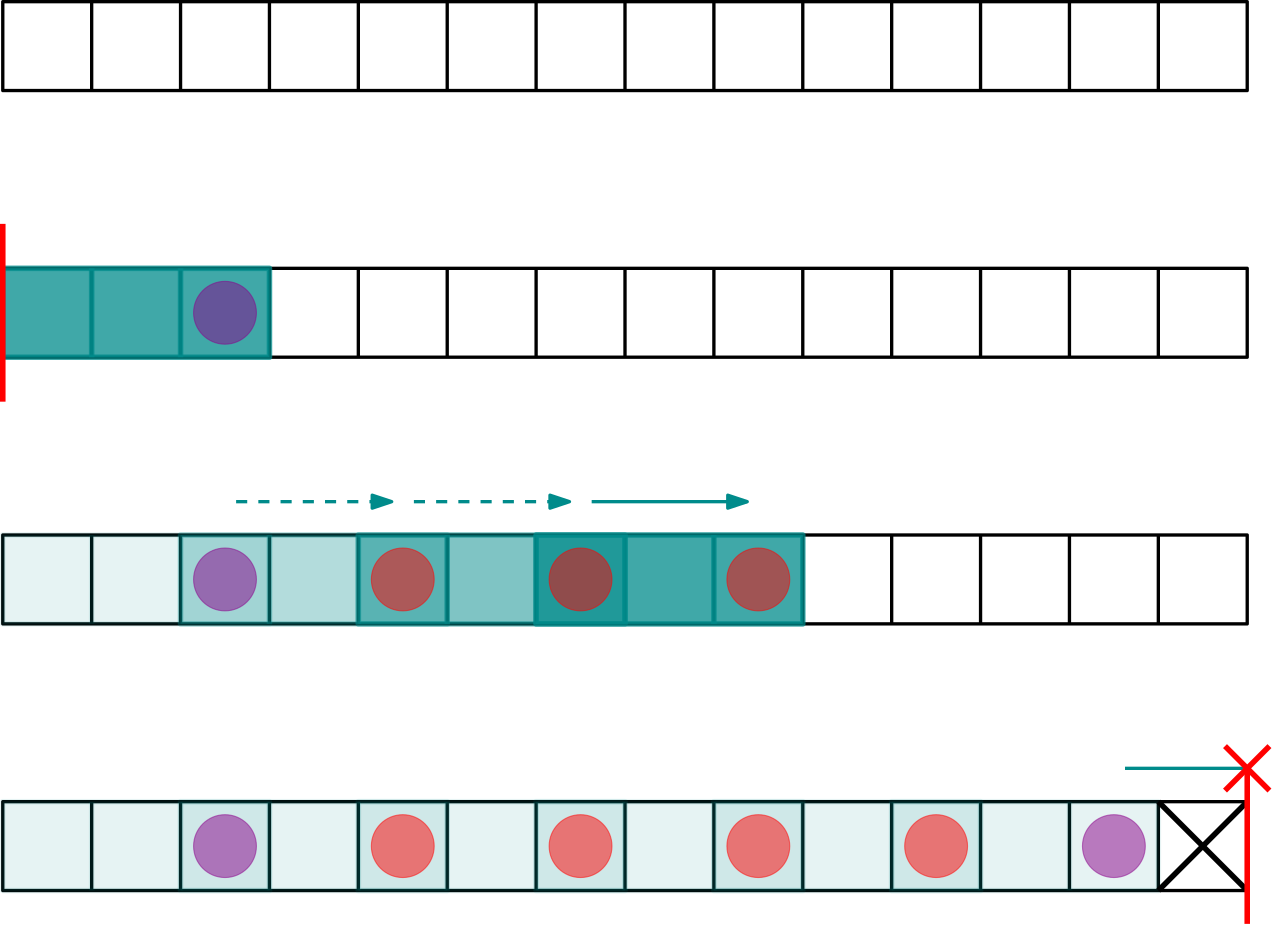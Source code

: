 <?xml version="1.0"?>
<!DOCTYPE ipe SYSTEM "ipe.dtd">
<ipe version="70206" creator="Ipe 7.2.7">
<info created="D:20180427152900" modified="D:20180427173145"/>
<ipestyle name="basic">
<symbol name="arrow/arc(spx)">
<path stroke="sym-stroke" fill="sym-stroke" pen="sym-pen">
0 0 m
-1 0.333 l
-1 -0.333 l
h
</path>
</symbol>
<symbol name="arrow/farc(spx)">
<path stroke="sym-stroke" fill="white" pen="sym-pen">
0 0 m
-1 0.333 l
-1 -0.333 l
h
</path>
</symbol>
<symbol name="arrow/ptarc(spx)">
<path stroke="sym-stroke" fill="sym-stroke" pen="sym-pen">
0 0 m
-1 0.333 l
-0.8 0 l
-1 -0.333 l
h
</path>
</symbol>
<symbol name="arrow/fptarc(spx)">
<path stroke="sym-stroke" fill="white" pen="sym-pen">
0 0 m
-1 0.333 l
-0.8 0 l
-1 -0.333 l
h
</path>
</symbol>
<symbol name="mark/circle(sx)" transformations="translations">
<path fill="sym-stroke">
0.6 0 0 0.6 0 0 e
0.4 0 0 0.4 0 0 e
</path>
</symbol>
<symbol name="mark/disk(sx)" transformations="translations">
<path fill="sym-stroke">
0.6 0 0 0.6 0 0 e
</path>
</symbol>
<symbol name="mark/fdisk(sfx)" transformations="translations">
<group>
<path fill="sym-fill">
0.5 0 0 0.5 0 0 e
</path>
<path fill="sym-stroke" fillrule="eofill">
0.6 0 0 0.6 0 0 e
0.4 0 0 0.4 0 0 e
</path>
</group>
</symbol>
<symbol name="mark/box(sx)" transformations="translations">
<path fill="sym-stroke" fillrule="eofill">
-0.6 -0.6 m
0.6 -0.6 l
0.6 0.6 l
-0.6 0.6 l
h
-0.4 -0.4 m
0.4 -0.4 l
0.4 0.4 l
-0.4 0.4 l
h
</path>
</symbol>
<symbol name="mark/square(sx)" transformations="translations">
<path fill="sym-stroke">
-0.6 -0.6 m
0.6 -0.6 l
0.6 0.6 l
-0.6 0.6 l
h
</path>
</symbol>
<symbol name="mark/fsquare(sfx)" transformations="translations">
<group>
<path fill="sym-fill">
-0.5 -0.5 m
0.5 -0.5 l
0.5 0.5 l
-0.5 0.5 l
h
</path>
<path fill="sym-stroke" fillrule="eofill">
-0.6 -0.6 m
0.6 -0.6 l
0.6 0.6 l
-0.6 0.6 l
h
-0.4 -0.4 m
0.4 -0.4 l
0.4 0.4 l
-0.4 0.4 l
h
</path>
</group>
</symbol>
<symbol name="mark/cross(sx)" transformations="translations">
<group>
<path fill="sym-stroke">
-0.43 -0.57 m
0.57 0.43 l
0.43 0.57 l
-0.57 -0.43 l
h
</path>
<path fill="sym-stroke">
-0.43 0.57 m
0.57 -0.43 l
0.43 -0.57 l
-0.57 0.43 l
h
</path>
</group>
</symbol>
<symbol name="arrow/fnormal(spx)">
<path stroke="sym-stroke" fill="white" pen="sym-pen">
0 0 m
-1 0.333 l
-1 -0.333 l
h
</path>
</symbol>
<symbol name="arrow/pointed(spx)">
<path stroke="sym-stroke" fill="sym-stroke" pen="sym-pen">
0 0 m
-1 0.333 l
-0.8 0 l
-1 -0.333 l
h
</path>
</symbol>
<symbol name="arrow/fpointed(spx)">
<path stroke="sym-stroke" fill="white" pen="sym-pen">
0 0 m
-1 0.333 l
-0.8 0 l
-1 -0.333 l
h
</path>
</symbol>
<symbol name="arrow/linear(spx)">
<path stroke="sym-stroke" pen="sym-pen">
-1 0.333 m
0 0 l
-1 -0.333 l
</path>
</symbol>
<symbol name="arrow/fdouble(spx)">
<path stroke="sym-stroke" fill="white" pen="sym-pen">
0 0 m
-1 0.333 l
-1 -0.333 l
h
-1 0 m
-2 0.333 l
-2 -0.333 l
h
</path>
</symbol>
<symbol name="arrow/double(spx)">
<path stroke="sym-stroke" fill="sym-stroke" pen="sym-pen">
0 0 m
-1 0.333 l
-1 -0.333 l
h
-1 0 m
-2 0.333 l
-2 -0.333 l
h
</path>
</symbol>
<pen name="heavier" value="0.8"/>
<pen name="fat" value="1.2"/>
<pen name="ultrafat" value="2"/>
<symbolsize name="large" value="5"/>
<symbolsize name="small" value="2"/>
<symbolsize name="tiny" value="1.1"/>
<arrowsize name="large" value="10"/>
<arrowsize name="small" value="5"/>
<arrowsize name="tiny" value="3"/>
<color name="red" value="1 0 0"/>
<color name="green" value="0 1 0"/>
<color name="blue" value="0 0 1"/>
<color name="yellow" value="1 1 0"/>
<color name="orange" value="1 0.647 0"/>
<color name="gold" value="1 0.843 0"/>
<color name="purple" value="0.627 0.125 0.941"/>
<color name="gray" value="0.745"/>
<color name="brown" value="0.647 0.165 0.165"/>
<color name="navy" value="0 0 0.502"/>
<color name="pink" value="1 0.753 0.796"/>
<color name="seagreen" value="0.18 0.545 0.341"/>
<color name="turquoise" value="0.251 0.878 0.816"/>
<color name="violet" value="0.933 0.51 0.933"/>
<color name="darkblue" value="0 0 0.545"/>
<color name="darkcyan" value="0 0.545 0.545"/>
<color name="darkgray" value="0.663"/>
<color name="darkgreen" value="0 0.392 0"/>
<color name="darkmagenta" value="0.545 0 0.545"/>
<color name="darkorange" value="1 0.549 0"/>
<color name="darkred" value="0.545 0 0"/>
<color name="lightblue" value="0.678 0.847 0.902"/>
<color name="lightcyan" value="0.878 1 1"/>
<color name="lightgray" value="0.827"/>
<color name="lightgreen" value="0.565 0.933 0.565"/>
<color name="lightyellow" value="1 1 0.878"/>
<dashstyle name="dashed" value="[4] 0"/>
<dashstyle name="dotted" value="[1 3] 0"/>
<dashstyle name="dash dotted" value="[4 2 1 2] 0"/>
<dashstyle name="dash dot dotted" value="[4 2 1 2 1 2] 0"/>
<textsize name="large" value="\large"/>
<textsize name="Large" value="\Large"/>
<textsize name="LARGE" value="\LARGE"/>
<textsize name="huge" value="\huge"/>
<textsize name="Huge" value="\Huge"/>
<textsize name="small" value="\small"/>
<textsize name="footnote" value="\footnotesize"/>
<textsize name="tiny" value="\tiny"/>
<textstyle name="center" begin="\begin{center}" end="\end{center}"/>
<textstyle name="itemize" begin="\begin{itemize}" end="\end{itemize}"/>
<textstyle name="item" begin="\begin{itemize}\item{}" end="\end{itemize}"/>
<gridsize name="4 pts" value="4"/>
<gridsize name="8 pts (~3 mm)" value="8"/>
<gridsize name="16 pts (~6 mm)" value="16"/>
<gridsize name="32 pts (~12 mm)" value="32"/>
<gridsize name="10 pts (~3.5 mm)" value="10"/>
<gridsize name="20 pts (~7 mm)" value="20"/>
<gridsize name="14 pts (~5 mm)" value="14"/>
<gridsize name="28 pts (~10 mm)" value="28"/>
<gridsize name="56 pts (~20 mm)" value="56"/>
<anglesize name="90 deg" value="90"/>
<anglesize name="60 deg" value="60"/>
<anglesize name="45 deg" value="45"/>
<anglesize name="30 deg" value="30"/>
<anglesize name="22.5 deg" value="22.5"/>
<opacity name="10%" value="0.1"/>
<opacity name="30%" value="0.3"/>
<opacity name="50%" value="0.5"/>
<opacity name="75%" value="0.75"/>
<tiling name="falling" angle="-60" step="4" width="1"/>
<tiling name="rising" angle="30" step="4" width="1"/>
</ipestyle>
<page>
<layer name="alpha"/>
<view layers="alpha" active="alpha"/>
<path layer="alpha" stroke="black" pen="fat">
96 704 m
96 672 l
544 672 l
544 704 l
h
</path>
<path stroke="black" pen="fat">
128 704 m
128 672 l
</path>
<path stroke="black" pen="fat">
160 704 m
160 672 l
</path>
<path stroke="black" pen="fat">
192 704 m
192 672 l
</path>
<path stroke="black" pen="fat">
224 704 m
224 672 l
</path>
<path stroke="black" pen="fat">
256 704 m
256 672 l
</path>
<path stroke="black" pen="fat">
288 704 m
288 672 l
</path>
<path stroke="black" pen="fat">
320 704 m
320 672 l
</path>
<path stroke="black" pen="fat">
352 704 m
352 672 l
</path>
<path stroke="black" pen="fat">
384 704 m
384 672 l
</path>
<path stroke="black" pen="fat">
416 704 m
416 672 l
</path>
<path stroke="black" pen="fat">
448 704 m
448 672 l
</path>
<path stroke="black" pen="fat">
480 704 m
480 672 l
</path>
<path stroke="black" pen="fat">
512 704 m
512 672 l
</path>
<path matrix="1 0 0 1 0 96" stroke="black" pen="fat">
96 704 m
96 672 l
544 672 l
544 704 l
h
</path>
<path matrix="1 0 0 1 0 96" stroke="black" pen="fat">
128 704 m
128 672 l
</path>
<path matrix="1 0 0 1 0 96" stroke="black" pen="fat">
160 704 m
160 672 l
</path>
<path matrix="1 0 0 1 0 96" stroke="black" pen="fat">
192 704 m
192 672 l
</path>
<path matrix="1 0 0 1 0 96" stroke="black" pen="fat">
224 704 m
224 672 l
</path>
<path matrix="1 0 0 1 0 96" stroke="black" pen="fat">
256 704 m
256 672 l
</path>
<path matrix="1 0 0 1 0 96" stroke="black" pen="fat">
288 704 m
288 672 l
</path>
<path matrix="1 0 0 1 0 96" stroke="black" pen="fat">
320 704 m
320 672 l
</path>
<path matrix="1 0 0 1 0 96" stroke="black" pen="fat">
352 704 m
352 672 l
</path>
<path matrix="1 0 0 1 0 96" stroke="black" pen="fat">
384 704 m
384 672 l
</path>
<path matrix="1 0 0 1 0 96" stroke="black" pen="fat">
416 704 m
416 672 l
</path>
<path matrix="1 0 0 1 0 96" stroke="black" pen="fat">
448 704 m
448 672 l
</path>
<path matrix="1 0 0 1 0 96" stroke="black" pen="fat">
480 704 m
480 672 l
</path>
<path matrix="1 0 0 1 0 96" stroke="black" pen="fat">
512 704 m
512 672 l
</path>
<path matrix="1 0 0 1 0 -96" stroke="black" pen="fat">
96 704 m
96 672 l
544 672 l
544 704 l
h
</path>
<path matrix="1 0 0 1 0 -96" stroke="black" pen="fat">
128 704 m
128 672 l
</path>
<path matrix="1 0 0 1 0 -96" stroke="black" pen="fat">
160 704 m
160 672 l
</path>
<path matrix="1 0 0 1 0 -96" stroke="black" pen="fat">
192 704 m
192 672 l
</path>
<path matrix="1 0 0 1 0 -96" stroke="black" pen="fat">
224 704 m
224 672 l
</path>
<path matrix="1 0 0 1 0 -96" stroke="black" pen="fat">
256 704 m
256 672 l
</path>
<path matrix="1 0 0 1 0 -96" stroke="black" pen="fat">
288 704 m
288 672 l
</path>
<path matrix="1 0 0 1 0 -96" stroke="black" pen="fat">
320 704 m
320 672 l
</path>
<path matrix="1 0 0 1 0 -96" stroke="black" pen="fat">
352 704 m
352 672 l
</path>
<path matrix="1 0 0 1 0 -96" stroke="black" pen="fat">
384 704 m
384 672 l
</path>
<path matrix="1 0 0 1 0 -96" stroke="black" pen="fat">
416 704 m
416 672 l
</path>
<path matrix="1 0 0 1 0 -96" stroke="black" pen="fat">
448 704 m
448 672 l
</path>
<path matrix="1 0 0 1 0 -96" stroke="black" pen="fat">
480 704 m
480 672 l
</path>
<path matrix="1 0 0 1 0 -96" stroke="black" pen="fat">
512 704 m
512 672 l
</path>
<path matrix="1 0 0 1 0 -192" stroke="black" pen="fat">
96 704 m
96 672 l
544 672 l
544 704 l
h
</path>
<path matrix="1 0 0 1 0 -192" stroke="black" pen="fat">
128 704 m
128 672 l
</path>
<path matrix="1 0 0 1 0 -192" stroke="black" pen="fat">
160 704 m
160 672 l
</path>
<path matrix="1 0 0 1 0 -192" stroke="black" pen="fat">
192 704 m
192 672 l
</path>
<path matrix="1 0 0 1 0 -192" stroke="black" pen="fat">
224 704 m
224 672 l
</path>
<path matrix="1 0 0 1 0 -192" stroke="black" pen="fat">
256 704 m
256 672 l
</path>
<path matrix="1 0 0 1 0 -192" stroke="black" pen="fat">
288 704 m
288 672 l
</path>
<path matrix="1 0 0 1 0 -192" stroke="black" pen="fat">
320 704 m
320 672 l
</path>
<path matrix="1 0 0 1 0 -192" stroke="black" pen="fat">
352 704 m
352 672 l
</path>
<path matrix="1 0 0 1 0 -192" stroke="black" pen="fat">
384 704 m
384 672 l
</path>
<path matrix="1 0 0 1 0 -192" stroke="black" pen="fat">
416 704 m
416 672 l
</path>
<path matrix="1 0 0 1 0 -192" stroke="black" pen="fat">
448 704 m
448 672 l
</path>
<path matrix="1 0 0 1 0 -192" stroke="black" pen="fat">
480 704 m
480 672 l
</path>
<path matrix="1 0 0 1 0 -192" stroke="black" pen="fat">
512 704 m
512 672 l
</path>
<path matrix="1 0 0 1 0 128" stroke="darkcyan" fill="darkcyan" pen="ultrafat" opacity="75%">
96 576 m
96 544 l
192 544 l
192 576 l
h
</path>
<path matrix="1 0 0 1 0 128" stroke="darkcyan" fill="darkcyan" pen="ultrafat" opacity="75%">
128 576 m
128 544 l
</path>
<path matrix="1 0 0 1 0 128" stroke="darkcyan" fill="darkcyan" pen="ultrafat" opacity="75%">
160 576 m
160 544 l
</path>
<path matrix="1 0 0 1 0 32" stroke="darkcyan" fill="darkcyan" pen="ultrafat" opacity="10%">
96 576 m
96 544 l
192 544 l
192 576 l
h
</path>
<path matrix="1 0 0 1 0 32" stroke="darkcyan" fill="darkcyan" pen="ultrafat" opacity="10%">
128 576 m
128 544 l
</path>
<path matrix="1 0 0 1 0 32" stroke="darkcyan" fill="darkcyan" pen="ultrafat" opacity="10%">
160 576 m
160 544 l
</path>
<path matrix="1 0 0 1 0 -64" stroke="darkcyan" fill="darkcyan" pen="ultrafat" opacity="10%">
96 576 m
96 544 l
192 544 l
192 576 l
h
</path>
<path matrix="1 0 0 1 0 -64" stroke="darkcyan" fill="darkcyan" pen="ultrafat" opacity="10%">
128 576 m
128 544 l
</path>
<path matrix="1 0 0 1 0 -64" stroke="darkcyan" fill="darkcyan" pen="ultrafat" opacity="10%">
160 576 m
160 544 l
</path>
<path matrix="1 0 0 1 64 -64" stroke="darkcyan" fill="darkcyan" pen="ultrafat" opacity="10%">
96 576 m
96 544 l
192 544 l
192 576 l
h
</path>
<path matrix="1 0 0 1 64 -64" stroke="darkcyan" fill="darkcyan" pen="ultrafat" opacity="10%">
128 576 m
128 544 l
</path>
<path matrix="1 0 0 1 64 -64" stroke="darkcyan" fill="darkcyan" pen="ultrafat" opacity="10%">
160 576 m
160 544 l
</path>
<path matrix="1 0 0 1 128 -64" stroke="darkcyan" fill="darkcyan" pen="ultrafat" opacity="10%">
96 576 m
96 544 l
192 544 l
192 576 l
h
</path>
<path matrix="1 0 0 1 128 -64" stroke="darkcyan" fill="darkcyan" pen="ultrafat" opacity="10%">
128 576 m
128 544 l
</path>
<path matrix="1 0 0 1 128 -64" stroke="darkcyan" fill="darkcyan" pen="ultrafat" opacity="10%">
160 576 m
160 544 l
</path>
<path matrix="1 0 0 1 192 -64" stroke="darkcyan" fill="darkcyan" pen="ultrafat" opacity="10%">
96 576 m
96 544 l
192 544 l
192 576 l
h
</path>
<path matrix="1 0 0 1 192 -64" stroke="darkcyan" fill="darkcyan" pen="ultrafat" opacity="10%">
128 576 m
128 544 l
</path>
<path matrix="1 0 0 1 192 -64" stroke="darkcyan" fill="darkcyan" pen="ultrafat" opacity="10%">
160 576 m
160 544 l
</path>
<path matrix="1 0 0 1 256 -64" stroke="darkcyan" fill="darkcyan" pen="ultrafat" opacity="10%">
96 576 m
96 544 l
192 544 l
192 576 l
h
</path>
<path matrix="1 0 0 1 256 -64" stroke="darkcyan" fill="darkcyan" pen="ultrafat" opacity="10%">
128 576 m
128 544 l
</path>
<path matrix="1 0 0 1 256 -64" stroke="darkcyan" fill="darkcyan" pen="ultrafat" opacity="10%">
160 576 m
160 544 l
</path>
<path matrix="1 0 0 1 320 -64" stroke="darkcyan" fill="darkcyan" pen="ultrafat" opacity="10%">
96 576 m
96 544 l
192 544 l
192 576 l
h
</path>
<path matrix="1 0 0 1 320 -64" stroke="darkcyan" fill="darkcyan" pen="ultrafat" opacity="10%">
128 576 m
128 544 l
</path>
<path matrix="1 0 0 1 320 -64" stroke="darkcyan" fill="darkcyan" pen="ultrafat" opacity="10%">
160 576 m
160 544 l
</path>
<path matrix="1 0 0 1 64 32" stroke="darkcyan" fill="darkcyan" pen="ultrafat" opacity="30%">
96 576 m
96 544 l
192 544 l
192 576 l
h
</path>
<path matrix="1 0 0 1 64 32" stroke="darkcyan" fill="darkcyan" pen="ultrafat" opacity="30%">
128 576 m
128 544 l
</path>
<path matrix="1 0 0 1 64 32" stroke="darkcyan" fill="darkcyan" pen="ultrafat" opacity="30%">
160 576 m
160 544 l
</path>
<path matrix="1 0 0 1 128 32" stroke="darkcyan" fill="darkcyan" pen="ultrafat" opacity="50%">
96 576 m
96 544 l
192 544 l
192 576 l
h
</path>
<path matrix="1 0 0 1 128 32" stroke="darkcyan" fill="darkcyan" pen="ultrafat" opacity="50%">
128 576 m
128 544 l
</path>
<path matrix="1 0 0 1 128 32" stroke="darkcyan" fill="darkcyan" pen="ultrafat" opacity="50%">
160 576 m
160 544 l
</path>
<path matrix="1 0 0 1 192 32" stroke="darkcyan" fill="darkcyan" pen="ultrafat" opacity="75%">
96 576 m
96 544 l
192 544 l
192 576 l
h
</path>
<path matrix="1 0 0 1 192 32" stroke="darkcyan" fill="darkcyan" pen="ultrafat" opacity="75%">
128 576 m
128 544 l
</path>
<path matrix="1 0 0 1 192 32" stroke="darkcyan" fill="darkcyan" pen="ultrafat" opacity="75%">
160 576 m
160 544 l
</path>
<path matrix="1 0 0 1 -128 128" stroke="darkmagenta" fill="darkmagenta" opacity="50%">
11.3137 0 0 11.3137 304 560 e
</path>
<path matrix="1 0 0 1 -128 32" stroke="darkmagenta" fill="darkmagenta" opacity="50%">
11.3137 0 0 11.3137 304 560 e
</path>
<path matrix="1 0 0 1 -128 -64" stroke="darkmagenta" fill="darkmagenta" opacity="50%">
11.3137 0 0 11.3137 304 560 e
</path>
<path matrix="1 0 0 1 192 -64" stroke="darkmagenta" fill="darkmagenta" opacity="50%">
11.3137 0 0 11.3137 304 560 e
</path>
<path matrix="1 0 0 1 -64 32" stroke="red" fill="red" opacity="50%">
11.3137 0 0 11.3137 304 560 e
</path>
<path matrix="1 0 0 1 0 32" stroke="red" fill="red" opacity="50%">
11.3137 0 0 11.3137 304 560 e
</path>
<path matrix="1 0 0 1 64 32" stroke="red" fill="red" opacity="50%">
11.3137 0 0 11.3137 304 560 e
</path>
<path matrix="1 0 0 1 -64 -64" stroke="red" fill="red" opacity="50%">
11.3137 0 0 11.3137 304 560 e
</path>
<path matrix="1 0 0 1 0 -64" stroke="red" fill="red" opacity="50%">
11.3137 0 0 11.3137 304 560 e
</path>
<path matrix="1 0 0 1 64 -64" stroke="red" fill="red" opacity="50%">
11.3137 0 0 11.3137 304 560 e
</path>
<path matrix="1 0 0 1 128 -64" stroke="red" fill="red" opacity="50%">
11.3137 0 0 11.3137 304 560 e
</path>
<path stroke="darkcyan" dash="dashed" pen="fat" arrow="normal/normal">
180 620 m
236 620 l
</path>
<path stroke="darkcyan" dash="dashed" pen="fat" arrow="normal/normal">
244 620 m
300 620 l
</path>
<path stroke="darkcyan" pen="fat" arrow="normal/normal">
308 620 m
364 620 l
</path>
<path stroke="darkcyan" pen="fat">
500 524 m
544 524 l
</path>
<path stroke="red" pen="ultrafat">
552 532 m
536 516 l
</path>
<path stroke="red" pen="ultrafat">
536 532 m
552 516 l
</path>
<path stroke="red" pen="ultrafat">
96 720 m
96 656 l
</path>
<path stroke="black" pen="ultrafat">
544 512 m
512 480 l
</path>
<path stroke="black" pen="ultrafat">
512 512 m
544 480 l
</path>
<path stroke="red" pen="ultrafat">
544 524 m
544 468 l
</path>
</page>
</ipe>
